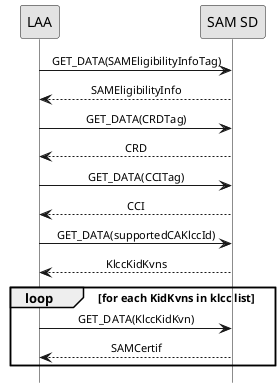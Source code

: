 @startuml
 
hide footbox
skinparam sequenceMessageAlign center
skinparam sequenceArrowFontSize 11
skinparam noteFontSize 11
skinparam monochrome true
skinparam lifelinestrategy solid

LAA -> "SAM SD" : GET_DATA(SAMEligibilityInfoTag)
"SAM SD" --> LAA : SAMEligibilityInfo  
LAA -> "SAM SD" : GET_DATA(CRDTag)
"SAM SD" --> LAA : CRD
LAA -> "SAM SD" : GET_DATA(CCITag)
"SAM SD" --> LAA : CCI
LAA -> "SAM SD" : GET_DATA(supportedCAKlccId)
"SAM SD" --> LAA : KlccKidKvns
loop for each KidKvns in klcc list
LAA -> "SAM SD" : GET_DATA(KlccKidKvn)
"SAM SD" --> LAA : SAMCertif
end loop

@enduml
